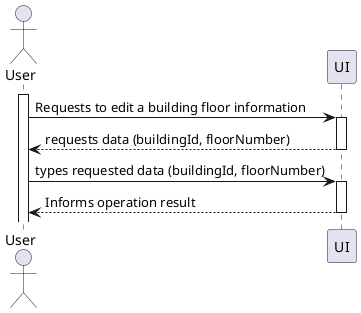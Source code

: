 @startuml

actor User
activate User
User -> UI : Requests to edit a building floor information
activate UI
UI --> User : requests data (buildingId, floorNumber)
deactivate UI
User -> UI : types requested data (buildingId, floorNumber)
activate UI
UI --> User : Informs operation result
deactivate UI


@enduml